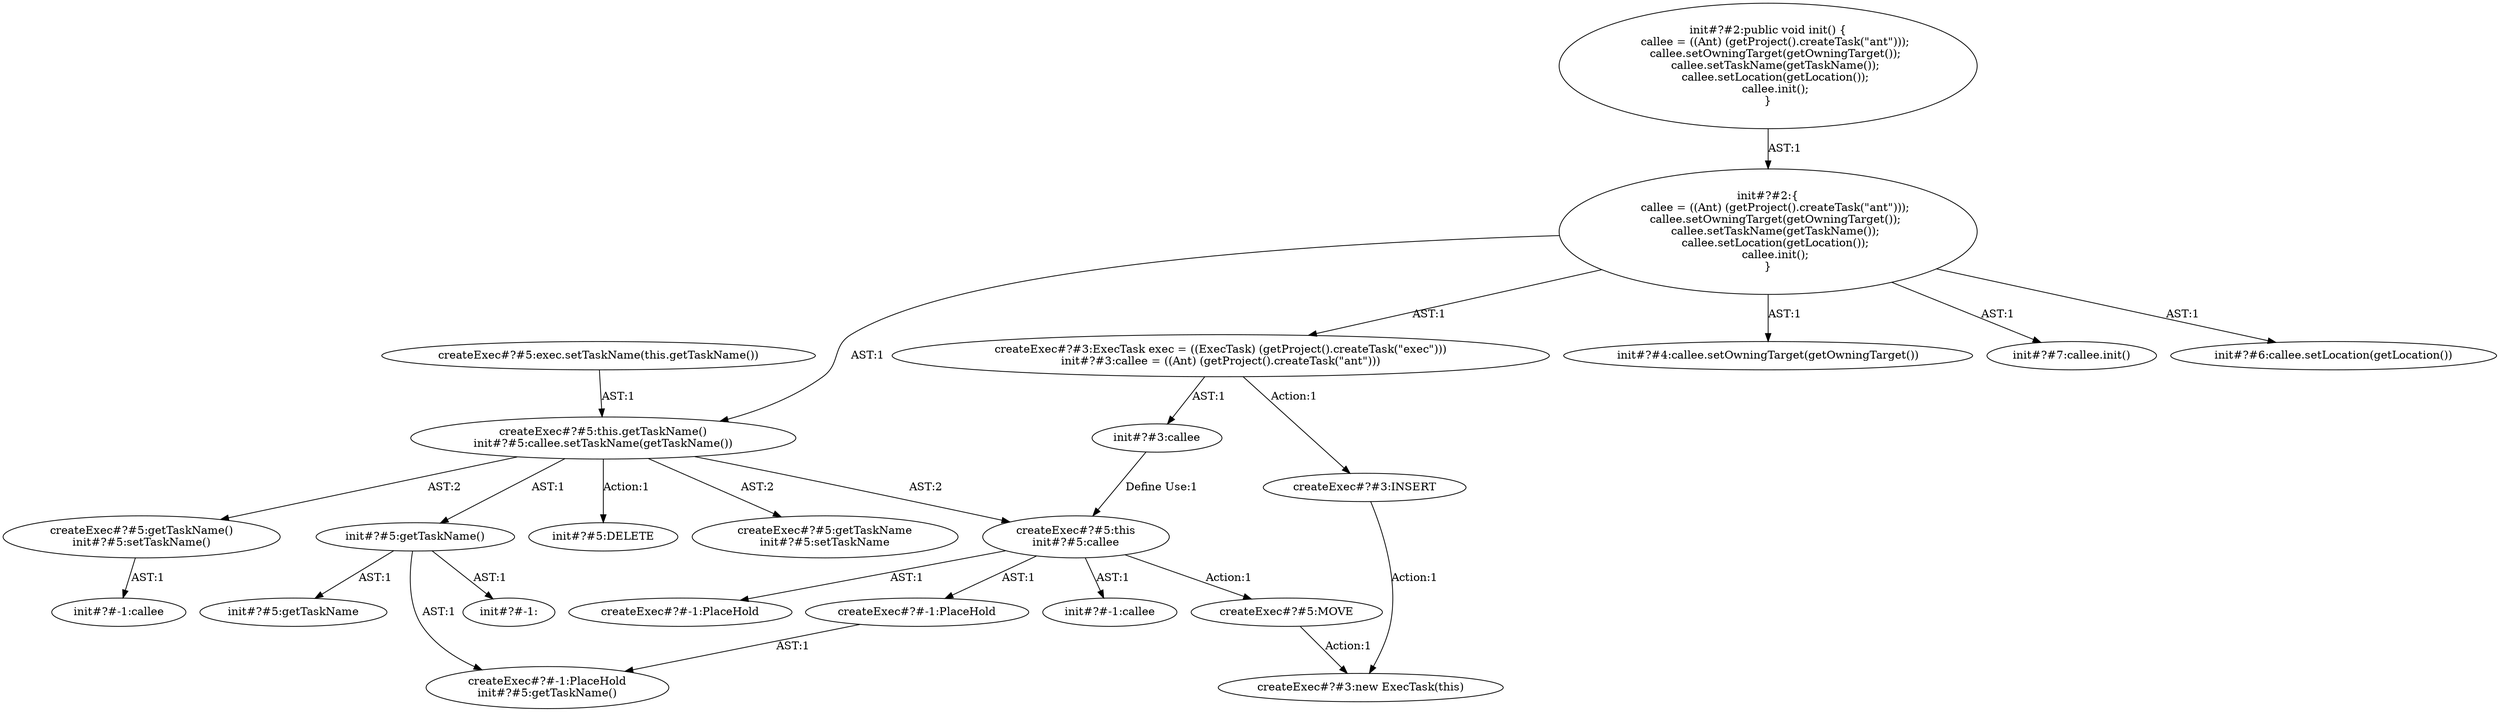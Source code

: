 digraph "Pattern" {
0 [label="createExec#?#5:MOVE" shape=ellipse]
1 [label="createExec#?#5:this
init#?#5:callee" shape=ellipse]
2 [label="createExec#?#5:this.getTaskName()
init#?#5:callee.setTaskName(getTaskName())" shape=ellipse]
3 [label="createExec#?#5:exec.setTaskName(this.getTaskName())" shape=ellipse]
4 [label="createExec#?#5:getTaskName
init#?#5:setTaskName" shape=ellipse]
5 [label="createExec#?#5:getTaskName()
init#?#5:setTaskName()" shape=ellipse]
6 [label="createExec#?#-1:PlaceHold" shape=ellipse]
7 [label="createExec#?#-1:PlaceHold" shape=ellipse]
8 [label="createExec#?#-1:PlaceHold
init#?#5:getTaskName()" shape=ellipse]
9 [label="createExec#?#3:new ExecTask(this)" shape=ellipse]
10 [label="createExec#?#3:INSERT" shape=ellipse]
11 [label="createExec#?#3:ExecTask exec = ((ExecTask) (getProject().createTask(\"exec\")))
init#?#3:callee = ((Ant) (getProject().createTask(\"ant\")))" shape=ellipse]
12 [label="init#?#4:callee.setOwningTarget(getOwningTarget())" shape=ellipse]
13 [label="init#?#5:getTaskName()" shape=ellipse]
14 [label="init#?#3:callee" shape=ellipse]
15 [label="init#?#-1:" shape=ellipse]
16 [label="init#?#5:DELETE" shape=ellipse]
17 [label="init#?#7:callee.init()" shape=ellipse]
18 [label="init#?#2:public void init() \{
    callee = ((Ant) (getProject().createTask(\"ant\")));
    callee.setOwningTarget(getOwningTarget());
    callee.setTaskName(getTaskName());
    callee.setLocation(getLocation());
    callee.init();
\}" shape=ellipse]
19 [label="init#?#-1:callee" shape=ellipse]
20 [label="init#?#2:\{
    callee = ((Ant) (getProject().createTask(\"ant\")));
    callee.setOwningTarget(getOwningTarget());
    callee.setTaskName(getTaskName());
    callee.setLocation(getLocation());
    callee.init();
\}" shape=ellipse]
21 [label="init#?#5:getTaskName" shape=ellipse]
22 [label="init#?#6:callee.setLocation(getLocation())" shape=ellipse]
23 [label="init#?#-1:callee" shape=ellipse]
0 -> 9 [label="Action:1"];
1 -> 0 [label="Action:1"];
1 -> 6 [label="AST:1"];
1 -> 7 [label="AST:1"];
1 -> 23 [label="AST:1"];
2 -> 1 [label="AST:2"];
2 -> 4 [label="AST:2"];
2 -> 5 [label="AST:2"];
2 -> 13 [label="AST:1"];
2 -> 16 [label="Action:1"];
3 -> 2 [label="AST:1"];
5 -> 19 [label="AST:1"];
7 -> 8 [label="AST:1"];
10 -> 9 [label="Action:1"];
11 -> 10 [label="Action:1"];
11 -> 14 [label="AST:1"];
13 -> 21 [label="AST:1"];
13 -> 15 [label="AST:1"];
13 -> 8 [label="AST:1"];
14 -> 1 [label="Define Use:1"];
18 -> 20 [label="AST:1"];
20 -> 12 [label="AST:1"];
20 -> 17 [label="AST:1"];
20 -> 11 [label="AST:1"];
20 -> 2 [label="AST:1"];
20 -> 22 [label="AST:1"];
}